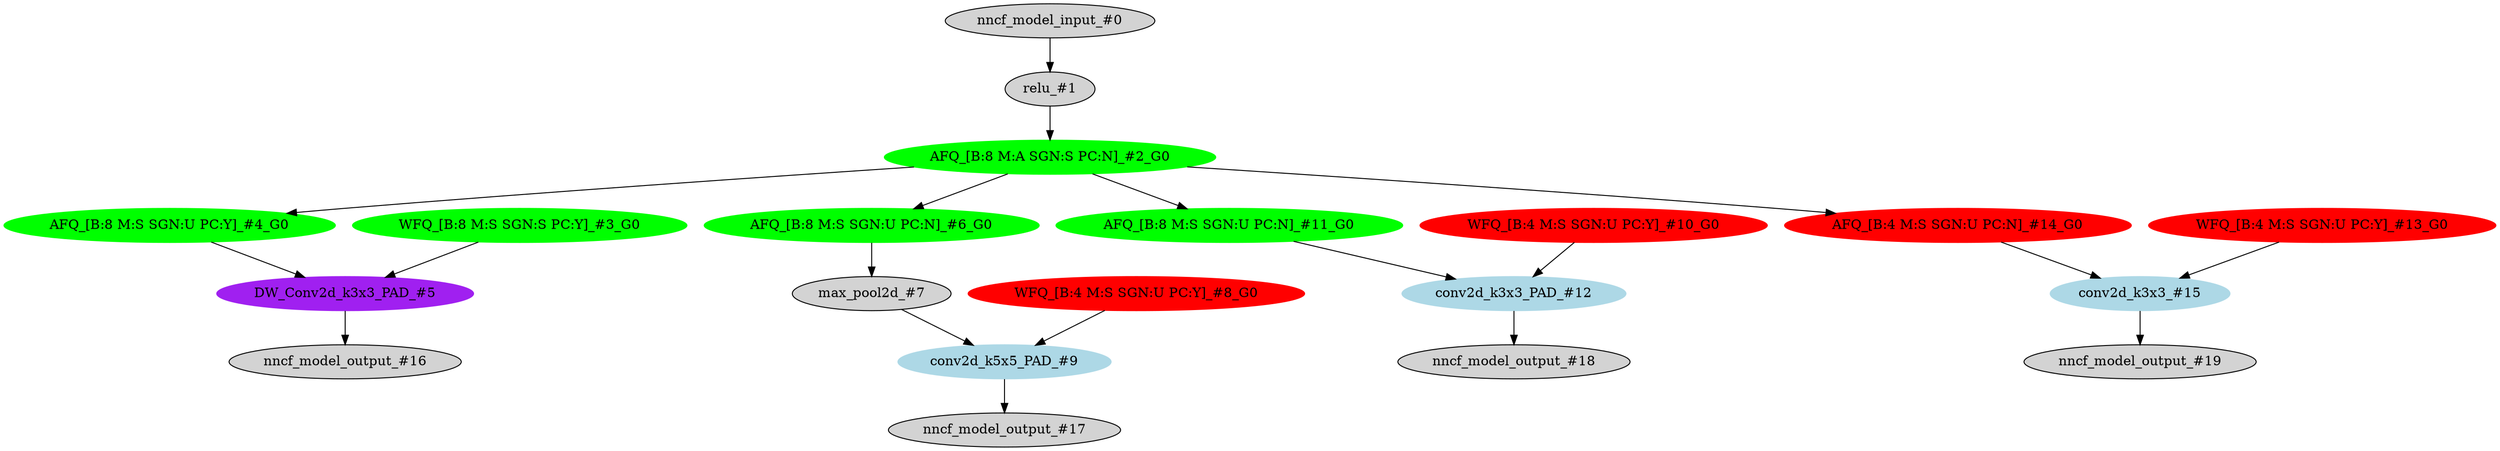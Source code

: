 strict digraph  {
"0 /nncf_model_input_0" [id=0, label="nncf_model_input_#0", style=filled, type=nncf_model_input];
"1 MultiBranchesModel/ReLU/relu_0" [id=1, label="relu_#1", style=filled, type=relu];
"2 MultiBranchesModel/ReLU/AsymmetricQuantizer/asymmetric_quantize_0" [color=green, id=2, label="AFQ_[B:8 M:A SGN:S PC:N]_#2_G0", style=filled, type=asymmetric_quantize];
"3 MultiBranchesModel/NNCFConv2d[conv_a]/ModuleDict[pre_ops]/UpdateWeight[0]/SymmetricQuantizer[op]/symmetric_quantize_0" [color=green, id=3, label="WFQ_[B:8 M:S SGN:S PC:Y]_#3_G0", style=filled, type=symmetric_quantize];
"4 MultiBranchesModel/NNCFConv2d[conv_a]/SymmetricQuantizer/symmetric_quantize_0" [color=green, id=4, label="AFQ_[B:8 M:S SGN:U PC:Y]_#4_G0", style=filled, type=symmetric_quantize];
"5 MultiBranchesModel/NNCFConv2d[conv_a]/conv2d_0" [color=purple, id=5, label="DW_Conv2d_k3x3_PAD_#5", style=filled, type=conv2d];
"6 MultiBranchesModel/MaxPool2d[max_pool_b]/SymmetricQuantizer/symmetric_quantize_0" [color=green, id=6, label="AFQ_[B:8 M:S SGN:U PC:N]_#6_G0", style=filled, type=symmetric_quantize];
"7 MultiBranchesModel/MaxPool2d[max_pool_b]/max_pool2d_0" [id=7, label="max_pool2d_#7", style=filled, type=max_pool2d];
"8 MultiBranchesModel/NNCFConv2d[conv_b]/ModuleDict[pre_ops]/UpdateWeight[0]/SymmetricQuantizer[op]/symmetric_quantize_0" [color=red, id=8, label="WFQ_[B:4 M:S SGN:U PC:Y]_#8_G0", style=filled, type=symmetric_quantize];
"9 MultiBranchesModel/NNCFConv2d[conv_b]/conv2d_0" [color=lightblue, id=9, label="conv2d_k5x5_PAD_#9", style=filled, type=conv2d];
"10 MultiBranchesModel/NNCFConv2d[conv_c]/ModuleDict[pre_ops]/UpdateWeight[0]/SymmetricQuantizer[op]/symmetric_quantize_0" [color=red, id=10, label="WFQ_[B:4 M:S SGN:U PC:Y]_#10_G0", style=filled, type=symmetric_quantize];
"11 MultiBranchesModel/NNCFConv2d[conv_c]/SymmetricQuantizer/symmetric_quantize_0" [color=green, id=11, label="AFQ_[B:8 M:S SGN:U PC:N]_#11_G0", style=filled, type=symmetric_quantize];
"12 MultiBranchesModel/NNCFConv2d[conv_c]/conv2d_0" [color=lightblue, id=12, label="conv2d_k3x3_PAD_#12", style=filled, type=conv2d];
"13 MultiBranchesModel/NNCFConv2d[conv_d]/ModuleDict[pre_ops]/UpdateWeight[0]/SymmetricQuantizer[op]/symmetric_quantize_0" [color=red, id=13, label="WFQ_[B:4 M:S SGN:U PC:Y]_#13_G0", style=filled, type=symmetric_quantize];
"14 MultiBranchesModel/NNCFConv2d[conv_d]/SymmetricQuantizer/symmetric_quantize_0" [color=red, id=14, label="AFQ_[B:4 M:S SGN:U PC:N]_#14_G0", style=filled, type=symmetric_quantize];
"15 MultiBranchesModel/NNCFConv2d[conv_d]/conv2d_0" [color=lightblue, id=15, label="conv2d_k3x3_#15", style=filled, type=conv2d];
"16 /nncf_model_output_0" [id=16, label="nncf_model_output_#16", style=filled, type=nncf_model_output];
"17 /nncf_model_output_1" [id=17, label="nncf_model_output_#17", style=filled, type=nncf_model_output];
"18 /nncf_model_output_2" [id=18, label="nncf_model_output_#18", style=filled, type=nncf_model_output];
"19 /nncf_model_output_3" [id=19, label="nncf_model_output_#19", style=filled, type=nncf_model_output];
"0 /nncf_model_input_0" -> "1 MultiBranchesModel/ReLU/relu_0";
"1 MultiBranchesModel/ReLU/relu_0" -> "2 MultiBranchesModel/ReLU/AsymmetricQuantizer/asymmetric_quantize_0";
"2 MultiBranchesModel/ReLU/AsymmetricQuantizer/asymmetric_quantize_0" -> "4 MultiBranchesModel/NNCFConv2d[conv_a]/SymmetricQuantizer/symmetric_quantize_0";
"2 MultiBranchesModel/ReLU/AsymmetricQuantizer/asymmetric_quantize_0" -> "6 MultiBranchesModel/MaxPool2d[max_pool_b]/SymmetricQuantizer/symmetric_quantize_0";
"2 MultiBranchesModel/ReLU/AsymmetricQuantizer/asymmetric_quantize_0" -> "11 MultiBranchesModel/NNCFConv2d[conv_c]/SymmetricQuantizer/symmetric_quantize_0";
"2 MultiBranchesModel/ReLU/AsymmetricQuantizer/asymmetric_quantize_0" -> "14 MultiBranchesModel/NNCFConv2d[conv_d]/SymmetricQuantizer/symmetric_quantize_0";
"3 MultiBranchesModel/NNCFConv2d[conv_a]/ModuleDict[pre_ops]/UpdateWeight[0]/SymmetricQuantizer[op]/symmetric_quantize_0" -> "5 MultiBranchesModel/NNCFConv2d[conv_a]/conv2d_0";
"4 MultiBranchesModel/NNCFConv2d[conv_a]/SymmetricQuantizer/symmetric_quantize_0" -> "5 MultiBranchesModel/NNCFConv2d[conv_a]/conv2d_0";
"5 MultiBranchesModel/NNCFConv2d[conv_a]/conv2d_0" -> "16 /nncf_model_output_0";
"6 MultiBranchesModel/MaxPool2d[max_pool_b]/SymmetricQuantizer/symmetric_quantize_0" -> "7 MultiBranchesModel/MaxPool2d[max_pool_b]/max_pool2d_0";
"7 MultiBranchesModel/MaxPool2d[max_pool_b]/max_pool2d_0" -> "9 MultiBranchesModel/NNCFConv2d[conv_b]/conv2d_0";
"8 MultiBranchesModel/NNCFConv2d[conv_b]/ModuleDict[pre_ops]/UpdateWeight[0]/SymmetricQuantizer[op]/symmetric_quantize_0" -> "9 MultiBranchesModel/NNCFConv2d[conv_b]/conv2d_0";
"9 MultiBranchesModel/NNCFConv2d[conv_b]/conv2d_0" -> "17 /nncf_model_output_1";
"10 MultiBranchesModel/NNCFConv2d[conv_c]/ModuleDict[pre_ops]/UpdateWeight[0]/SymmetricQuantizer[op]/symmetric_quantize_0" -> "12 MultiBranchesModel/NNCFConv2d[conv_c]/conv2d_0";
"11 MultiBranchesModel/NNCFConv2d[conv_c]/SymmetricQuantizer/symmetric_quantize_0" -> "12 MultiBranchesModel/NNCFConv2d[conv_c]/conv2d_0";
"12 MultiBranchesModel/NNCFConv2d[conv_c]/conv2d_0" -> "18 /nncf_model_output_2";
"13 MultiBranchesModel/NNCFConv2d[conv_d]/ModuleDict[pre_ops]/UpdateWeight[0]/SymmetricQuantizer[op]/symmetric_quantize_0" -> "15 MultiBranchesModel/NNCFConv2d[conv_d]/conv2d_0";
"14 MultiBranchesModel/NNCFConv2d[conv_d]/SymmetricQuantizer/symmetric_quantize_0" -> "15 MultiBranchesModel/NNCFConv2d[conv_d]/conv2d_0";
"15 MultiBranchesModel/NNCFConv2d[conv_d]/conv2d_0" -> "19 /nncf_model_output_3";
}
